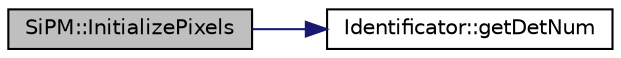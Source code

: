 digraph "SiPM::InitializePixels"
{
 // LATEX_PDF_SIZE
  edge [fontname="Helvetica",fontsize="10",labelfontname="Helvetica",labelfontsize="10"];
  node [fontname="Helvetica",fontsize="10",shape=record];
  rankdir="LR";
  Node1 [label="SiPM::InitializePixels",height=0.2,width=0.4,color="black", fillcolor="grey75", style="filled", fontcolor="black",tooltip=" "];
  Node1 -> Node2 [color="midnightblue",fontsize="10",style="solid",fontname="Helvetica"];
  Node2 [label="Identificator::getDetNum",height=0.2,width=0.4,color="black", fillcolor="white", style="filled",URL="$classIdentificator.html#a293400f9ccf526607b178bfa6bade362",tooltip="Metodo getter para obter o valor do numero total de detectores conectados."];
}
